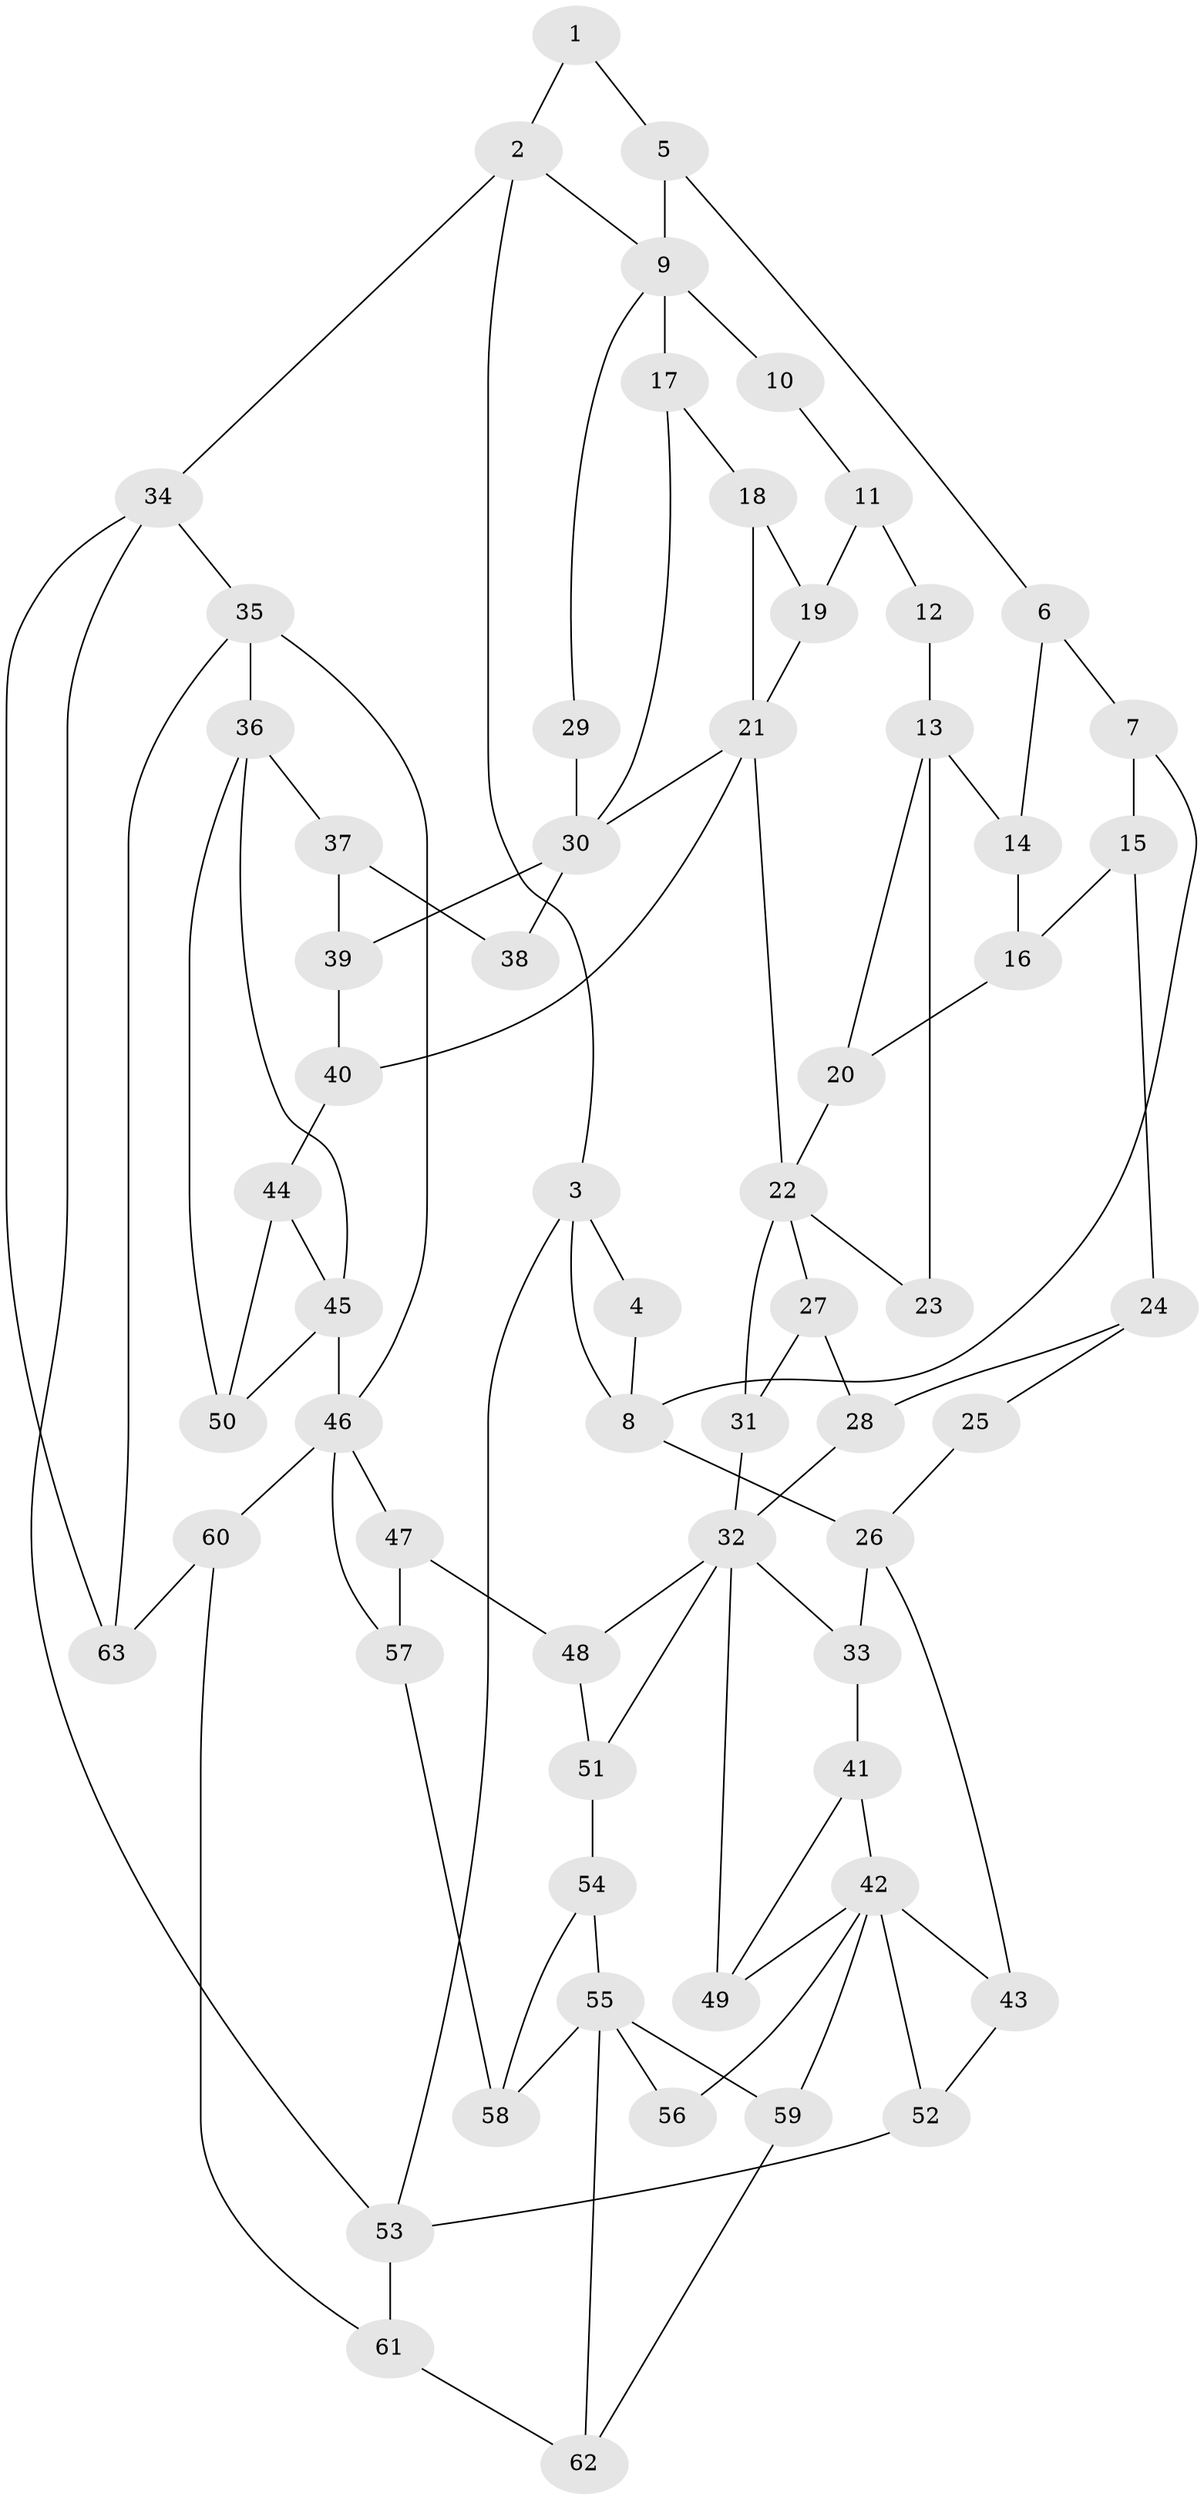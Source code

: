 // original degree distribution, {3: 0.019230769230769232, 6: 0.21153846153846154, 4: 0.23076923076923078, 5: 0.5384615384615384}
// Generated by graph-tools (version 1.1) at 2025/54/03/04/25 22:54:21]
// undirected, 63 vertices, 104 edges
graph export_dot {
  node [color=gray90,style=filled];
  1;
  2;
  3;
  4;
  5;
  6;
  7;
  8;
  9;
  10;
  11;
  12;
  13;
  14;
  15;
  16;
  17;
  18;
  19;
  20;
  21;
  22;
  23;
  24;
  25;
  26;
  27;
  28;
  29;
  30;
  31;
  32;
  33;
  34;
  35;
  36;
  37;
  38;
  39;
  40;
  41;
  42;
  43;
  44;
  45;
  46;
  47;
  48;
  49;
  50;
  51;
  52;
  53;
  54;
  55;
  56;
  57;
  58;
  59;
  60;
  61;
  62;
  63;
  1 -- 2 [weight=1.0];
  1 -- 5 [weight=1.0];
  2 -- 3 [weight=1.0];
  2 -- 9 [weight=1.0];
  2 -- 34 [weight=1.0];
  3 -- 4 [weight=1.0];
  3 -- 8 [weight=1.0];
  3 -- 53 [weight=1.0];
  4 -- 8 [weight=1.0];
  5 -- 6 [weight=1.0];
  5 -- 9 [weight=1.0];
  6 -- 7 [weight=1.0];
  6 -- 14 [weight=1.0];
  7 -- 8 [weight=1.0];
  7 -- 15 [weight=1.0];
  8 -- 26 [weight=2.0];
  9 -- 10 [weight=2.0];
  9 -- 17 [weight=1.0];
  9 -- 29 [weight=1.0];
  10 -- 11 [weight=1.0];
  11 -- 12 [weight=1.0];
  11 -- 19 [weight=1.0];
  12 -- 13 [weight=2.0];
  13 -- 14 [weight=1.0];
  13 -- 20 [weight=1.0];
  13 -- 23 [weight=2.0];
  14 -- 16 [weight=1.0];
  15 -- 16 [weight=1.0];
  15 -- 24 [weight=1.0];
  16 -- 20 [weight=1.0];
  17 -- 18 [weight=1.0];
  17 -- 30 [weight=1.0];
  18 -- 19 [weight=1.0];
  18 -- 21 [weight=1.0];
  19 -- 21 [weight=1.0];
  20 -- 22 [weight=1.0];
  21 -- 22 [weight=2.0];
  21 -- 30 [weight=1.0];
  21 -- 40 [weight=1.0];
  22 -- 23 [weight=1.0];
  22 -- 27 [weight=1.0];
  22 -- 31 [weight=1.0];
  24 -- 25 [weight=1.0];
  24 -- 28 [weight=1.0];
  25 -- 26 [weight=2.0];
  26 -- 33 [weight=1.0];
  26 -- 43 [weight=1.0];
  27 -- 28 [weight=1.0];
  27 -- 31 [weight=1.0];
  28 -- 32 [weight=1.0];
  29 -- 30 [weight=2.0];
  30 -- 38 [weight=1.0];
  30 -- 39 [weight=1.0];
  31 -- 32 [weight=1.0];
  32 -- 33 [weight=1.0];
  32 -- 48 [weight=1.0];
  32 -- 49 [weight=1.0];
  32 -- 51 [weight=1.0];
  33 -- 41 [weight=1.0];
  34 -- 35 [weight=1.0];
  34 -- 53 [weight=1.0];
  34 -- 63 [weight=1.0];
  35 -- 36 [weight=2.0];
  35 -- 46 [weight=1.0];
  35 -- 63 [weight=1.0];
  36 -- 37 [weight=2.0];
  36 -- 45 [weight=1.0];
  36 -- 50 [weight=1.0];
  37 -- 38 [weight=2.0];
  37 -- 39 [weight=1.0];
  39 -- 40 [weight=1.0];
  40 -- 44 [weight=1.0];
  41 -- 42 [weight=1.0];
  41 -- 49 [weight=1.0];
  42 -- 43 [weight=1.0];
  42 -- 49 [weight=1.0];
  42 -- 52 [weight=1.0];
  42 -- 56 [weight=1.0];
  42 -- 59 [weight=1.0];
  43 -- 52 [weight=1.0];
  44 -- 45 [weight=1.0];
  44 -- 50 [weight=1.0];
  45 -- 46 [weight=2.0];
  45 -- 50 [weight=1.0];
  46 -- 47 [weight=1.0];
  46 -- 57 [weight=1.0];
  46 -- 60 [weight=1.0];
  47 -- 48 [weight=1.0];
  47 -- 57 [weight=1.0];
  48 -- 51 [weight=1.0];
  51 -- 54 [weight=1.0];
  52 -- 53 [weight=1.0];
  53 -- 61 [weight=1.0];
  54 -- 55 [weight=1.0];
  54 -- 58 [weight=1.0];
  55 -- 56 [weight=2.0];
  55 -- 58 [weight=1.0];
  55 -- 59 [weight=1.0];
  55 -- 62 [weight=1.0];
  57 -- 58 [weight=1.0];
  59 -- 62 [weight=1.0];
  60 -- 61 [weight=1.0];
  60 -- 63 [weight=1.0];
  61 -- 62 [weight=1.0];
}
